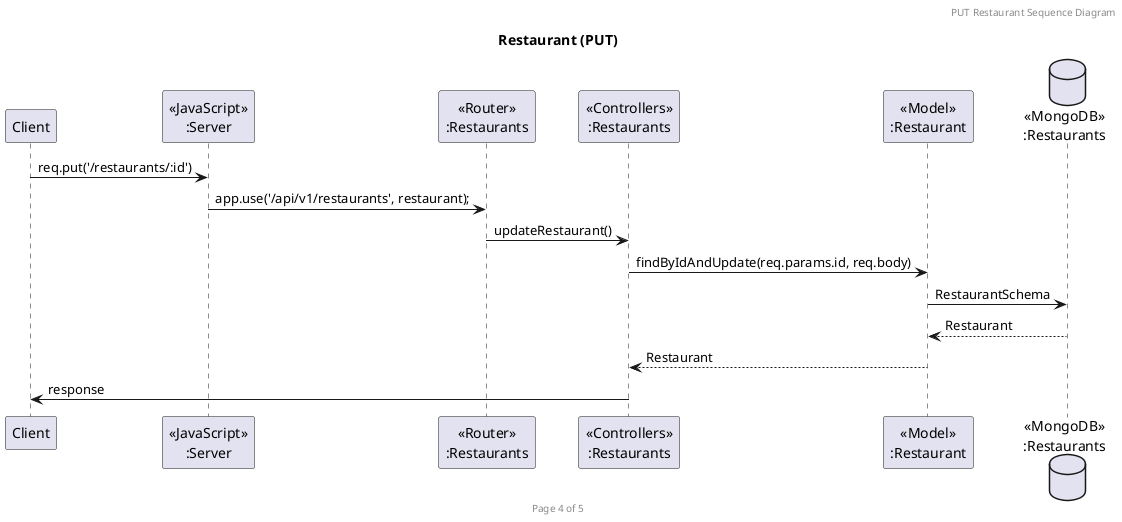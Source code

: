 @startuml Restautants (PUT)

header PUT Restaurant Sequence Diagram
footer Page 4 of 5
title "Restaurant (PUT)"

participant "Client" as client
participant "<<JavaScript>>\n:Server" as server
participant "<<Router>>\n:Restaurants" as routerRestaurants
participant "<<Controllers>>\n:Restaurants" as controllersRestaurants
participant "<<Model>>\n:Restaurant" as modelRestaurants
database "<<MongoDB>>\n:Restaurants" as RestaurantDatabase

client->server: req.put('/restaurants/:id')
server->routerRestaurants: app.use('/api/v1/restaurants', restaurant);
routerRestaurants->controllersRestaurants: updateRestaurant()
controllersRestaurants->modelRestaurants: findByIdAndUpdate(req.params.id, req.body)
modelRestaurants->RestaurantDatabase: RestaurantSchema
RestaurantDatabase-->modelRestaurants: Restaurant
controllersRestaurants<--modelRestaurants: Restaurant
controllersRestaurants->client: response

@enduml